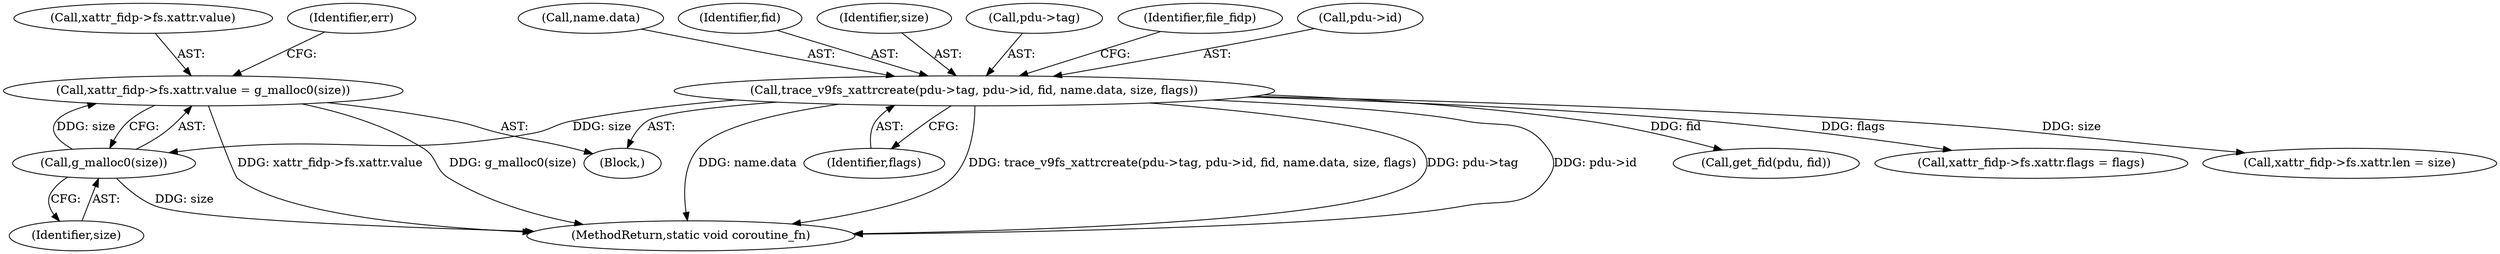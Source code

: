 digraph "0_qemu_ff55e94d23ae94c8628b0115320157c763eb3e06@API" {
"1000236" [label="(Call,xattr_fidp->fs.xattr.value = g_malloc0(size))"];
"1000244" [label="(Call,g_malloc0(size))"];
"1000145" [label="(Call,trace_v9fs_xattrcreate(pdu->tag, pdu->id, fid, name.data, size, flags))"];
"1000237" [label="(Call,xattr_fidp->fs.xattr.value)"];
"1000236" [label="(Call,xattr_fidp->fs.xattr.value = g_malloc0(size))"];
"1000245" [label="(Identifier,size)"];
"1000157" [label="(Identifier,flags)"];
"1000156" [label="(Identifier,size)"];
"1000146" [label="(Call,pdu->tag)"];
"1000159" [label="(Identifier,file_fidp)"];
"1000160" [label="(Call,get_fid(pdu, fid))"];
"1000103" [label="(Block,)"];
"1000149" [label="(Call,pdu->id)"];
"1000145" [label="(Call,trace_v9fs_xattrcreate(pdu->tag, pdu->id, fid, name.data, size, flags))"];
"1000153" [label="(Call,name.data)"];
"1000199" [label="(Call,xattr_fidp->fs.xattr.flags = flags)"];
"1000244" [label="(Call,g_malloc0(size))"];
"1000258" [label="(MethodReturn,static void coroutine_fn)"];
"1000152" [label="(Identifier,fid)"];
"1000247" [label="(Identifier,err)"];
"1000190" [label="(Call,xattr_fidp->fs.xattr.len = size)"];
"1000236" -> "1000103"  [label="AST: "];
"1000236" -> "1000244"  [label="CFG: "];
"1000237" -> "1000236"  [label="AST: "];
"1000244" -> "1000236"  [label="AST: "];
"1000247" -> "1000236"  [label="CFG: "];
"1000236" -> "1000258"  [label="DDG: xattr_fidp->fs.xattr.value"];
"1000236" -> "1000258"  [label="DDG: g_malloc0(size)"];
"1000244" -> "1000236"  [label="DDG: size"];
"1000244" -> "1000245"  [label="CFG: "];
"1000245" -> "1000244"  [label="AST: "];
"1000244" -> "1000258"  [label="DDG: size"];
"1000145" -> "1000244"  [label="DDG: size"];
"1000145" -> "1000103"  [label="AST: "];
"1000145" -> "1000157"  [label="CFG: "];
"1000146" -> "1000145"  [label="AST: "];
"1000149" -> "1000145"  [label="AST: "];
"1000152" -> "1000145"  [label="AST: "];
"1000153" -> "1000145"  [label="AST: "];
"1000156" -> "1000145"  [label="AST: "];
"1000157" -> "1000145"  [label="AST: "];
"1000159" -> "1000145"  [label="CFG: "];
"1000145" -> "1000258"  [label="DDG: pdu->id"];
"1000145" -> "1000258"  [label="DDG: name.data"];
"1000145" -> "1000258"  [label="DDG: trace_v9fs_xattrcreate(pdu->tag, pdu->id, fid, name.data, size, flags)"];
"1000145" -> "1000258"  [label="DDG: pdu->tag"];
"1000145" -> "1000160"  [label="DDG: fid"];
"1000145" -> "1000190"  [label="DDG: size"];
"1000145" -> "1000199"  [label="DDG: flags"];
}

